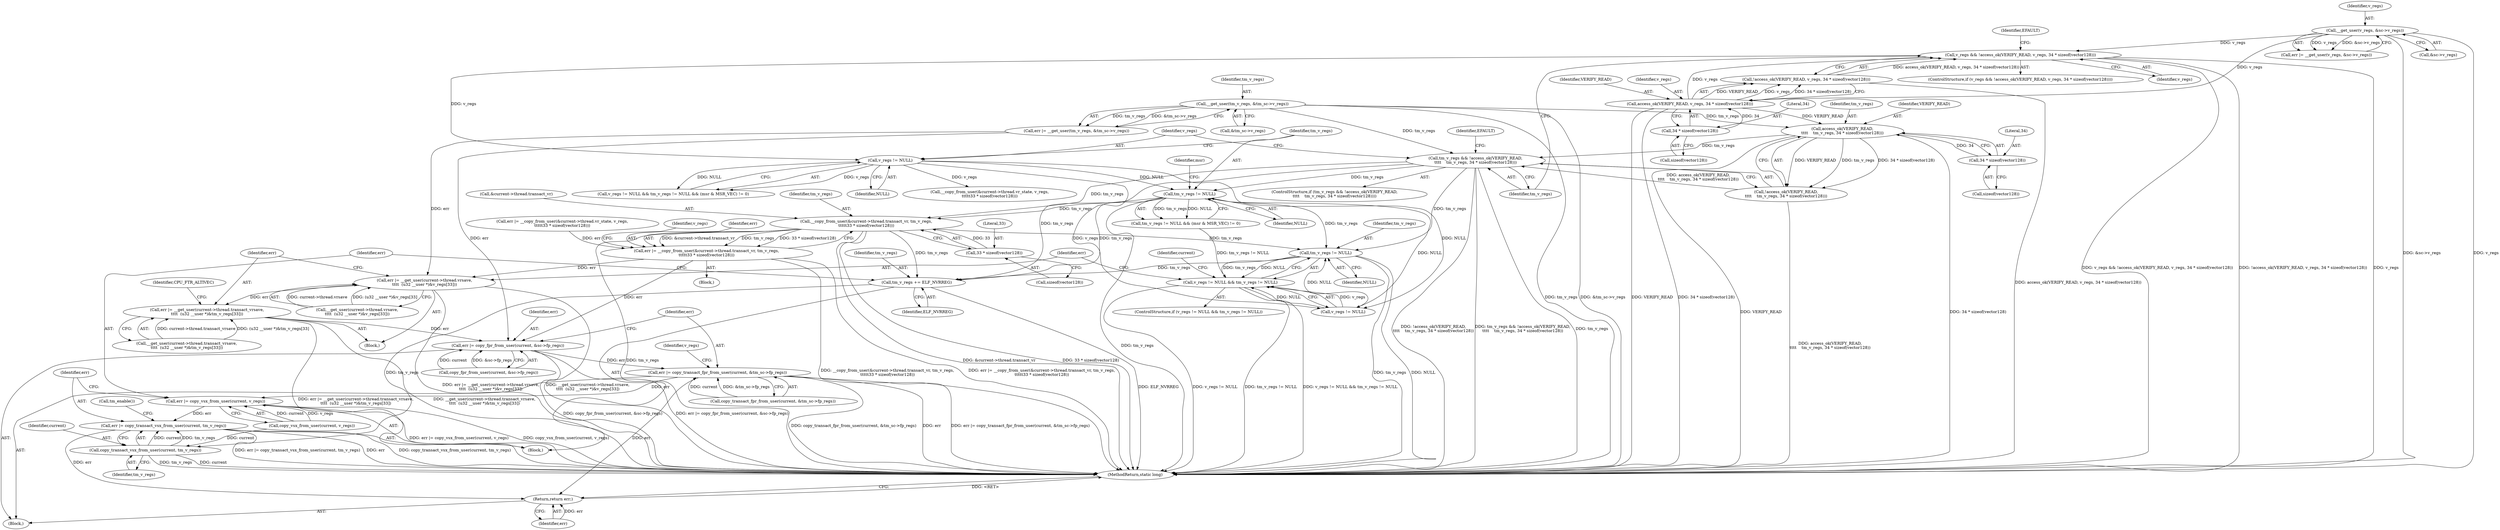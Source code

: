 digraph "0_linux_d2b9d2a5ad5ef04ff978c9923d19730cb05efd55_0@API" {
"1000481" [label="(Call,__copy_from_user(&current->thread.transact_vr, tm_v_regs,\n\t\t\t\t\t33 * sizeof(vector128)))"];
"1000456" [label="(Call,tm_v_regs != NULL)"];
"1000437" [label="(Call,tm_v_regs && !access_ok(VERIFY_READ,\n\t\t\t\t    tm_v_regs, 34 * sizeof(vector128)))"];
"1000440" [label="(Call,access_ok(VERIFY_READ,\n\t\t\t\t    tm_v_regs, 34 * sizeof(vector128)))"];
"1000426" [label="(Call,access_ok(VERIFY_READ, v_regs, 34 * sizeof(vector128)))"];
"1000404" [label="(Call,__get_user(v_regs, &sc->v_regs))"];
"1000429" [label="(Call,34 * sizeof(vector128))"];
"1000412" [label="(Call,__get_user(tm_v_regs, &tm_sc->v_regs))"];
"1000443" [label="(Call,34 * sizeof(vector128))"];
"1000439" [label="(Call,!access_ok(VERIFY_READ,\n\t\t\t\t    tm_v_regs, 34 * sizeof(vector128)))"];
"1000452" [label="(Call,v_regs != NULL)"];
"1000423" [label="(Call,v_regs && !access_ok(VERIFY_READ, v_regs, 34 * sizeof(vector128)))"];
"1000425" [label="(Call,!access_ok(VERIFY_READ, v_regs, 34 * sizeof(vector128)))"];
"1000489" [label="(Call,33 * sizeof(vector128))"];
"1000479" [label="(Call,err |= __copy_from_user(&current->thread.transact_vr, tm_v_regs,\n\t\t\t\t\t33 * sizeof(vector128)))"];
"1000534" [label="(Call,err |= __get_user(current->thread.vrsave,\n\t\t\t\t  (u32 __user *)&v_regs[33]))"];
"1000548" [label="(Call,err |= __get_user(current->thread.transact_vrsave,\n\t\t\t\t  (u32 __user *)&tm_v_regs[33]))"];
"1000588" [label="(Call,err |= copy_fpr_from_user(current, &sc->fp_regs))"];
"1000596" [label="(Call,err |= copy_transact_fpr_from_user(current, &tm_sc->fp_regs))"];
"1000619" [label="(Call,err |= copy_vsx_from_user(current, v_regs))"];
"1000624" [label="(Call,err |= copy_transact_vsx_from_user(current, tm_v_regs))"];
"1000717" [label="(Return,return err;)"];
"1000530" [label="(Call,tm_v_regs != NULL)"];
"1000526" [label="(Call,v_regs != NULL && tm_v_regs != NULL)"];
"1000616" [label="(Call,tm_v_regs += ELF_NVRREG)"];
"1000626" [label="(Call,copy_transact_vsx_from_user(current, tm_v_regs))"];
"1000620" [label="(Identifier,err)"];
"1000527" [label="(Call,v_regs != NULL)"];
"1000429" [label="(Call,34 * sizeof(vector128))"];
"1000482" [label="(Call,&current->thread.transact_vr)"];
"1000402" [label="(Call,err |= __get_user(v_regs, &sc->v_regs))"];
"1000444" [label="(Literal,34)"];
"1000598" [label="(Call,copy_transact_fpr_from_user(current, &tm_sc->fp_regs))"];
"1000441" [label="(Identifier,VERIFY_READ)"];
"1000438" [label="(Identifier,tm_v_regs)"];
"1000455" [label="(Call,tm_v_regs != NULL && (msr & MSR_VEC) != 0)"];
"1000532" [label="(Identifier,NULL)"];
"1000437" [label="(Call,tm_v_regs && !access_ok(VERIFY_READ,\n\t\t\t\t    tm_v_regs, 34 * sizeof(vector128)))"];
"1000449" [label="(Identifier,EFAULT)"];
"1000443" [label="(Call,34 * sizeof(vector128))"];
"1000536" [label="(Call,__get_user(current->thread.vrsave,\n\t\t\t\t  (u32 __user *)&v_regs[33]))"];
"1000445" [label="(Call,sizeof(vector128))"];
"1000488" [label="(Identifier,tm_v_regs)"];
"1000588" [label="(Call,err |= copy_fpr_from_user(current, &sc->fp_regs))"];
"1000612" [label="(Block,)"];
"1000528" [label="(Identifier,v_regs)"];
"1000596" [label="(Call,err |= copy_transact_fpr_from_user(current, &tm_sc->fp_regs))"];
"1000457" [label="(Identifier,tm_v_regs)"];
"1000431" [label="(Call,sizeof(vector128))"];
"1000451" [label="(Call,v_regs != NULL && tm_v_regs != NULL && (msr & MSR_VEC) != 0)"];
"1000454" [label="(Identifier,NULL)"];
"1000440" [label="(Call,access_ok(VERIFY_READ,\n\t\t\t\t    tm_v_regs, 34 * sizeof(vector128)))"];
"1000404" [label="(Call,__get_user(v_regs, &sc->v_regs))"];
"1000410" [label="(Call,err |= __get_user(tm_v_regs, &tm_sc->v_regs))"];
"1000625" [label="(Identifier,err)"];
"1000480" [label="(Identifier,err)"];
"1000412" [label="(Call,__get_user(tm_v_regs, &tm_sc->v_regs))"];
"1000549" [label="(Identifier,err)"];
"1000533" [label="(Block,)"];
"1000467" [label="(Call,__copy_from_user(&current->thread.vr_state, v_regs,\n\t\t\t\t\t33 * sizeof(vector128)))"];
"1000456" [label="(Call,tm_v_regs != NULL)"];
"1000606" [label="(Identifier,v_regs)"];
"1000597" [label="(Identifier,err)"];
"1000405" [label="(Identifier,v_regs)"];
"1000628" [label="(Identifier,tm_v_regs)"];
"1000718" [label="(Identifier,err)"];
"1000458" [label="(Identifier,NULL)"];
"1000435" [label="(Identifier,EFAULT)"];
"1000439" [label="(Call,!access_ok(VERIFY_READ,\n\t\t\t\t    tm_v_regs, 34 * sizeof(vector128)))"];
"1000525" [label="(ControlStructure,if (v_regs != NULL && tm_v_regs != NULL))"];
"1000414" [label="(Call,&tm_sc->v_regs)"];
"1000627" [label="(Identifier,current)"];
"1000580" [label="(Identifier,CPU_FTR_ALTIVEC)"];
"1000442" [label="(Identifier,tm_v_regs)"];
"1000621" [label="(Call,copy_vsx_from_user(current, v_regs))"];
"1000481" [label="(Call,__copy_from_user(&current->thread.transact_vr, tm_v_regs,\n\t\t\t\t\t33 * sizeof(vector128)))"];
"1000461" [label="(Identifier,msr)"];
"1000464" [label="(Block,)"];
"1000430" [label="(Literal,34)"];
"1000616" [label="(Call,tm_v_regs += ELF_NVRREG)"];
"1000422" [label="(ControlStructure,if (v_regs && !access_ok(VERIFY_READ, v_regs, 34 * sizeof(vector128))))"];
"1000427" [label="(Identifier,VERIFY_READ)"];
"1000589" [label="(Identifier,err)"];
"1000452" [label="(Call,v_regs != NULL)"];
"1000619" [label="(Call,err |= copy_vsx_from_user(current, v_regs))"];
"1000121" [label="(Block,)"];
"1000428" [label="(Identifier,v_regs)"];
"1000423" [label="(Call,v_regs && !access_ok(VERIFY_READ, v_regs, 34 * sizeof(vector128)))"];
"1000465" [label="(Call,err |= __copy_from_user(&current->thread.vr_state, v_regs,\n\t\t\t\t\t33 * sizeof(vector128)))"];
"1000667" [label="(Call,tm_enable())"];
"1000425" [label="(Call,!access_ok(VERIFY_READ, v_regs, 34 * sizeof(vector128)))"];
"1000535" [label="(Identifier,err)"];
"1000548" [label="(Call,err |= __get_user(current->thread.transact_vrsave,\n\t\t\t\t  (u32 __user *)&tm_v_regs[33]))"];
"1000526" [label="(Call,v_regs != NULL && tm_v_regs != NULL)"];
"1000424" [label="(Identifier,v_regs)"];
"1000618" [label="(Identifier,ELF_NVRREG)"];
"1000550" [label="(Call,__get_user(current->thread.transact_vrsave,\n\t\t\t\t  (u32 __user *)&tm_v_regs[33]))"];
"1000413" [label="(Identifier,tm_v_regs)"];
"1000406" [label="(Call,&sc->v_regs)"];
"1000490" [label="(Literal,33)"];
"1000479" [label="(Call,err |= __copy_from_user(&current->thread.transact_vr, tm_v_regs,\n\t\t\t\t\t33 * sizeof(vector128)))"];
"1000567" [label="(Identifier,current)"];
"1000530" [label="(Call,tm_v_regs != NULL)"];
"1000626" [label="(Call,copy_transact_vsx_from_user(current, tm_v_regs))"];
"1000534" [label="(Call,err |= __get_user(current->thread.vrsave,\n\t\t\t\t  (u32 __user *)&v_regs[33]))"];
"1000717" [label="(Return,return err;)"];
"1000453" [label="(Identifier,v_regs)"];
"1000617" [label="(Identifier,tm_v_regs)"];
"1000491" [label="(Call,sizeof(vector128))"];
"1000436" [label="(ControlStructure,if (tm_v_regs && !access_ok(VERIFY_READ,\n\t\t\t\t    tm_v_regs, 34 * sizeof(vector128))))"];
"1000531" [label="(Identifier,tm_v_regs)"];
"1000590" [label="(Call,copy_fpr_from_user(current, &sc->fp_regs))"];
"1000719" [label="(MethodReturn,static long)"];
"1000624" [label="(Call,err |= copy_transact_vsx_from_user(current, tm_v_regs))"];
"1000426" [label="(Call,access_ok(VERIFY_READ, v_regs, 34 * sizeof(vector128)))"];
"1000489" [label="(Call,33 * sizeof(vector128))"];
"1000481" -> "1000479"  [label="AST: "];
"1000481" -> "1000489"  [label="CFG: "];
"1000482" -> "1000481"  [label="AST: "];
"1000488" -> "1000481"  [label="AST: "];
"1000489" -> "1000481"  [label="AST: "];
"1000479" -> "1000481"  [label="CFG: "];
"1000481" -> "1000719"  [label="DDG: 33 * sizeof(vector128)"];
"1000481" -> "1000719"  [label="DDG: tm_v_regs"];
"1000481" -> "1000719"  [label="DDG: &current->thread.transact_vr"];
"1000481" -> "1000479"  [label="DDG: &current->thread.transact_vr"];
"1000481" -> "1000479"  [label="DDG: tm_v_regs"];
"1000481" -> "1000479"  [label="DDG: 33 * sizeof(vector128)"];
"1000456" -> "1000481"  [label="DDG: tm_v_regs"];
"1000437" -> "1000481"  [label="DDG: tm_v_regs"];
"1000489" -> "1000481"  [label="DDG: 33"];
"1000481" -> "1000530"  [label="DDG: tm_v_regs"];
"1000481" -> "1000616"  [label="DDG: tm_v_regs"];
"1000456" -> "1000455"  [label="AST: "];
"1000456" -> "1000458"  [label="CFG: "];
"1000457" -> "1000456"  [label="AST: "];
"1000458" -> "1000456"  [label="AST: "];
"1000461" -> "1000456"  [label="CFG: "];
"1000455" -> "1000456"  [label="CFG: "];
"1000456" -> "1000719"  [label="DDG: tm_v_regs"];
"1000456" -> "1000455"  [label="DDG: tm_v_regs"];
"1000456" -> "1000455"  [label="DDG: NULL"];
"1000437" -> "1000456"  [label="DDG: tm_v_regs"];
"1000452" -> "1000456"  [label="DDG: NULL"];
"1000456" -> "1000527"  [label="DDG: NULL"];
"1000456" -> "1000530"  [label="DDG: tm_v_regs"];
"1000456" -> "1000616"  [label="DDG: tm_v_regs"];
"1000437" -> "1000436"  [label="AST: "];
"1000437" -> "1000438"  [label="CFG: "];
"1000437" -> "1000439"  [label="CFG: "];
"1000438" -> "1000437"  [label="AST: "];
"1000439" -> "1000437"  [label="AST: "];
"1000449" -> "1000437"  [label="CFG: "];
"1000453" -> "1000437"  [label="CFG: "];
"1000437" -> "1000719"  [label="DDG: tm_v_regs && !access_ok(VERIFY_READ,\n\t\t\t\t    tm_v_regs, 34 * sizeof(vector128))"];
"1000437" -> "1000719"  [label="DDG: tm_v_regs"];
"1000437" -> "1000719"  [label="DDG: !access_ok(VERIFY_READ,\n\t\t\t\t    tm_v_regs, 34 * sizeof(vector128))"];
"1000440" -> "1000437"  [label="DDG: tm_v_regs"];
"1000412" -> "1000437"  [label="DDG: tm_v_regs"];
"1000439" -> "1000437"  [label="DDG: access_ok(VERIFY_READ,\n\t\t\t\t    tm_v_regs, 34 * sizeof(vector128))"];
"1000437" -> "1000530"  [label="DDG: tm_v_regs"];
"1000437" -> "1000616"  [label="DDG: tm_v_regs"];
"1000440" -> "1000439"  [label="AST: "];
"1000440" -> "1000443"  [label="CFG: "];
"1000441" -> "1000440"  [label="AST: "];
"1000442" -> "1000440"  [label="AST: "];
"1000443" -> "1000440"  [label="AST: "];
"1000439" -> "1000440"  [label="CFG: "];
"1000440" -> "1000719"  [label="DDG: 34 * sizeof(vector128)"];
"1000440" -> "1000719"  [label="DDG: VERIFY_READ"];
"1000440" -> "1000439"  [label="DDG: VERIFY_READ"];
"1000440" -> "1000439"  [label="DDG: tm_v_regs"];
"1000440" -> "1000439"  [label="DDG: 34 * sizeof(vector128)"];
"1000426" -> "1000440"  [label="DDG: VERIFY_READ"];
"1000412" -> "1000440"  [label="DDG: tm_v_regs"];
"1000443" -> "1000440"  [label="DDG: 34"];
"1000426" -> "1000425"  [label="AST: "];
"1000426" -> "1000429"  [label="CFG: "];
"1000427" -> "1000426"  [label="AST: "];
"1000428" -> "1000426"  [label="AST: "];
"1000429" -> "1000426"  [label="AST: "];
"1000425" -> "1000426"  [label="CFG: "];
"1000426" -> "1000719"  [label="DDG: VERIFY_READ"];
"1000426" -> "1000719"  [label="DDG: 34 * sizeof(vector128)"];
"1000426" -> "1000423"  [label="DDG: v_regs"];
"1000426" -> "1000425"  [label="DDG: VERIFY_READ"];
"1000426" -> "1000425"  [label="DDG: v_regs"];
"1000426" -> "1000425"  [label="DDG: 34 * sizeof(vector128)"];
"1000404" -> "1000426"  [label="DDG: v_regs"];
"1000429" -> "1000426"  [label="DDG: 34"];
"1000404" -> "1000402"  [label="AST: "];
"1000404" -> "1000406"  [label="CFG: "];
"1000405" -> "1000404"  [label="AST: "];
"1000406" -> "1000404"  [label="AST: "];
"1000402" -> "1000404"  [label="CFG: "];
"1000404" -> "1000719"  [label="DDG: v_regs"];
"1000404" -> "1000719"  [label="DDG: &sc->v_regs"];
"1000404" -> "1000402"  [label="DDG: v_regs"];
"1000404" -> "1000402"  [label="DDG: &sc->v_regs"];
"1000404" -> "1000423"  [label="DDG: v_regs"];
"1000429" -> "1000431"  [label="CFG: "];
"1000430" -> "1000429"  [label="AST: "];
"1000431" -> "1000429"  [label="AST: "];
"1000412" -> "1000410"  [label="AST: "];
"1000412" -> "1000414"  [label="CFG: "];
"1000413" -> "1000412"  [label="AST: "];
"1000414" -> "1000412"  [label="AST: "];
"1000410" -> "1000412"  [label="CFG: "];
"1000412" -> "1000719"  [label="DDG: &tm_sc->v_regs"];
"1000412" -> "1000719"  [label="DDG: tm_v_regs"];
"1000412" -> "1000410"  [label="DDG: tm_v_regs"];
"1000412" -> "1000410"  [label="DDG: &tm_sc->v_regs"];
"1000443" -> "1000445"  [label="CFG: "];
"1000444" -> "1000443"  [label="AST: "];
"1000445" -> "1000443"  [label="AST: "];
"1000439" -> "1000719"  [label="DDG: access_ok(VERIFY_READ,\n\t\t\t\t    tm_v_regs, 34 * sizeof(vector128))"];
"1000452" -> "1000451"  [label="AST: "];
"1000452" -> "1000454"  [label="CFG: "];
"1000453" -> "1000452"  [label="AST: "];
"1000454" -> "1000452"  [label="AST: "];
"1000457" -> "1000452"  [label="CFG: "];
"1000451" -> "1000452"  [label="CFG: "];
"1000452" -> "1000451"  [label="DDG: v_regs"];
"1000452" -> "1000451"  [label="DDG: NULL"];
"1000423" -> "1000452"  [label="DDG: v_regs"];
"1000452" -> "1000467"  [label="DDG: v_regs"];
"1000452" -> "1000527"  [label="DDG: v_regs"];
"1000452" -> "1000527"  [label="DDG: NULL"];
"1000423" -> "1000422"  [label="AST: "];
"1000423" -> "1000424"  [label="CFG: "];
"1000423" -> "1000425"  [label="CFG: "];
"1000424" -> "1000423"  [label="AST: "];
"1000425" -> "1000423"  [label="AST: "];
"1000435" -> "1000423"  [label="CFG: "];
"1000438" -> "1000423"  [label="CFG: "];
"1000423" -> "1000719"  [label="DDG: v_regs && !access_ok(VERIFY_READ, v_regs, 34 * sizeof(vector128))"];
"1000423" -> "1000719"  [label="DDG: !access_ok(VERIFY_READ, v_regs, 34 * sizeof(vector128))"];
"1000423" -> "1000719"  [label="DDG: v_regs"];
"1000425" -> "1000423"  [label="DDG: access_ok(VERIFY_READ, v_regs, 34 * sizeof(vector128))"];
"1000425" -> "1000719"  [label="DDG: access_ok(VERIFY_READ, v_regs, 34 * sizeof(vector128))"];
"1000489" -> "1000491"  [label="CFG: "];
"1000490" -> "1000489"  [label="AST: "];
"1000491" -> "1000489"  [label="AST: "];
"1000479" -> "1000464"  [label="AST: "];
"1000480" -> "1000479"  [label="AST: "];
"1000528" -> "1000479"  [label="CFG: "];
"1000479" -> "1000719"  [label="DDG: err |= __copy_from_user(&current->thread.transact_vr, tm_v_regs,\n\t\t\t\t\t33 * sizeof(vector128))"];
"1000479" -> "1000719"  [label="DDG: __copy_from_user(&current->thread.transact_vr, tm_v_regs,\n\t\t\t\t\t33 * sizeof(vector128))"];
"1000465" -> "1000479"  [label="DDG: err"];
"1000479" -> "1000534"  [label="DDG: err"];
"1000479" -> "1000588"  [label="DDG: err"];
"1000534" -> "1000533"  [label="AST: "];
"1000534" -> "1000536"  [label="CFG: "];
"1000535" -> "1000534"  [label="AST: "];
"1000536" -> "1000534"  [label="AST: "];
"1000549" -> "1000534"  [label="CFG: "];
"1000534" -> "1000719"  [label="DDG: __get_user(current->thread.vrsave,\n\t\t\t\t  (u32 __user *)&v_regs[33])"];
"1000534" -> "1000719"  [label="DDG: err |= __get_user(current->thread.vrsave,\n\t\t\t\t  (u32 __user *)&v_regs[33])"];
"1000410" -> "1000534"  [label="DDG: err"];
"1000536" -> "1000534"  [label="DDG: current->thread.vrsave"];
"1000536" -> "1000534"  [label="DDG: (u32 __user *)&v_regs[33]"];
"1000534" -> "1000548"  [label="DDG: err"];
"1000548" -> "1000533"  [label="AST: "];
"1000548" -> "1000550"  [label="CFG: "];
"1000549" -> "1000548"  [label="AST: "];
"1000550" -> "1000548"  [label="AST: "];
"1000580" -> "1000548"  [label="CFG: "];
"1000548" -> "1000719"  [label="DDG: __get_user(current->thread.transact_vrsave,\n\t\t\t\t  (u32 __user *)&tm_v_regs[33])"];
"1000548" -> "1000719"  [label="DDG: err |= __get_user(current->thread.transact_vrsave,\n\t\t\t\t  (u32 __user *)&tm_v_regs[33])"];
"1000550" -> "1000548"  [label="DDG: current->thread.transact_vrsave"];
"1000550" -> "1000548"  [label="DDG: (u32 __user *)&tm_v_regs[33]"];
"1000548" -> "1000588"  [label="DDG: err"];
"1000588" -> "1000121"  [label="AST: "];
"1000588" -> "1000590"  [label="CFG: "];
"1000589" -> "1000588"  [label="AST: "];
"1000590" -> "1000588"  [label="AST: "];
"1000597" -> "1000588"  [label="CFG: "];
"1000588" -> "1000719"  [label="DDG: copy_fpr_from_user(current, &sc->fp_regs)"];
"1000588" -> "1000719"  [label="DDG: err |= copy_fpr_from_user(current, &sc->fp_regs)"];
"1000410" -> "1000588"  [label="DDG: err"];
"1000590" -> "1000588"  [label="DDG: current"];
"1000590" -> "1000588"  [label="DDG: &sc->fp_regs"];
"1000588" -> "1000596"  [label="DDG: err"];
"1000596" -> "1000121"  [label="AST: "];
"1000596" -> "1000598"  [label="CFG: "];
"1000597" -> "1000596"  [label="AST: "];
"1000598" -> "1000596"  [label="AST: "];
"1000606" -> "1000596"  [label="CFG: "];
"1000596" -> "1000719"  [label="DDG: copy_transact_fpr_from_user(current, &tm_sc->fp_regs)"];
"1000596" -> "1000719"  [label="DDG: err"];
"1000596" -> "1000719"  [label="DDG: err |= copy_transact_fpr_from_user(current, &tm_sc->fp_regs)"];
"1000598" -> "1000596"  [label="DDG: current"];
"1000598" -> "1000596"  [label="DDG: &tm_sc->fp_regs"];
"1000596" -> "1000619"  [label="DDG: err"];
"1000596" -> "1000717"  [label="DDG: err"];
"1000619" -> "1000612"  [label="AST: "];
"1000619" -> "1000621"  [label="CFG: "];
"1000620" -> "1000619"  [label="AST: "];
"1000621" -> "1000619"  [label="AST: "];
"1000625" -> "1000619"  [label="CFG: "];
"1000619" -> "1000719"  [label="DDG: copy_vsx_from_user(current, v_regs)"];
"1000619" -> "1000719"  [label="DDG: err |= copy_vsx_from_user(current, v_regs)"];
"1000621" -> "1000619"  [label="DDG: current"];
"1000621" -> "1000619"  [label="DDG: v_regs"];
"1000619" -> "1000624"  [label="DDG: err"];
"1000624" -> "1000612"  [label="AST: "];
"1000624" -> "1000626"  [label="CFG: "];
"1000625" -> "1000624"  [label="AST: "];
"1000626" -> "1000624"  [label="AST: "];
"1000667" -> "1000624"  [label="CFG: "];
"1000624" -> "1000719"  [label="DDG: copy_transact_vsx_from_user(current, tm_v_regs)"];
"1000624" -> "1000719"  [label="DDG: err |= copy_transact_vsx_from_user(current, tm_v_regs)"];
"1000624" -> "1000719"  [label="DDG: err"];
"1000626" -> "1000624"  [label="DDG: current"];
"1000626" -> "1000624"  [label="DDG: tm_v_regs"];
"1000624" -> "1000717"  [label="DDG: err"];
"1000717" -> "1000121"  [label="AST: "];
"1000717" -> "1000718"  [label="CFG: "];
"1000718" -> "1000717"  [label="AST: "];
"1000719" -> "1000717"  [label="CFG: "];
"1000717" -> "1000719"  [label="DDG: <RET>"];
"1000718" -> "1000717"  [label="DDG: err"];
"1000530" -> "1000526"  [label="AST: "];
"1000530" -> "1000532"  [label="CFG: "];
"1000531" -> "1000530"  [label="AST: "];
"1000532" -> "1000530"  [label="AST: "];
"1000526" -> "1000530"  [label="CFG: "];
"1000530" -> "1000719"  [label="DDG: tm_v_regs"];
"1000530" -> "1000719"  [label="DDG: NULL"];
"1000530" -> "1000526"  [label="DDG: tm_v_regs"];
"1000530" -> "1000526"  [label="DDG: NULL"];
"1000527" -> "1000530"  [label="DDG: NULL"];
"1000530" -> "1000616"  [label="DDG: tm_v_regs"];
"1000526" -> "1000525"  [label="AST: "];
"1000526" -> "1000527"  [label="CFG: "];
"1000527" -> "1000526"  [label="AST: "];
"1000535" -> "1000526"  [label="CFG: "];
"1000567" -> "1000526"  [label="CFG: "];
"1000526" -> "1000719"  [label="DDG: tm_v_regs != NULL"];
"1000526" -> "1000719"  [label="DDG: v_regs != NULL && tm_v_regs != NULL"];
"1000526" -> "1000719"  [label="DDG: v_regs != NULL"];
"1000527" -> "1000526"  [label="DDG: v_regs"];
"1000527" -> "1000526"  [label="DDG: NULL"];
"1000455" -> "1000526"  [label="DDG: tm_v_regs != NULL"];
"1000616" -> "1000612"  [label="AST: "];
"1000616" -> "1000618"  [label="CFG: "];
"1000617" -> "1000616"  [label="AST: "];
"1000618" -> "1000616"  [label="AST: "];
"1000620" -> "1000616"  [label="CFG: "];
"1000616" -> "1000719"  [label="DDG: ELF_NVRREG"];
"1000616" -> "1000626"  [label="DDG: tm_v_regs"];
"1000626" -> "1000628"  [label="CFG: "];
"1000627" -> "1000626"  [label="AST: "];
"1000628" -> "1000626"  [label="AST: "];
"1000626" -> "1000719"  [label="DDG: current"];
"1000626" -> "1000719"  [label="DDG: tm_v_regs"];
"1000621" -> "1000626"  [label="DDG: current"];
}
